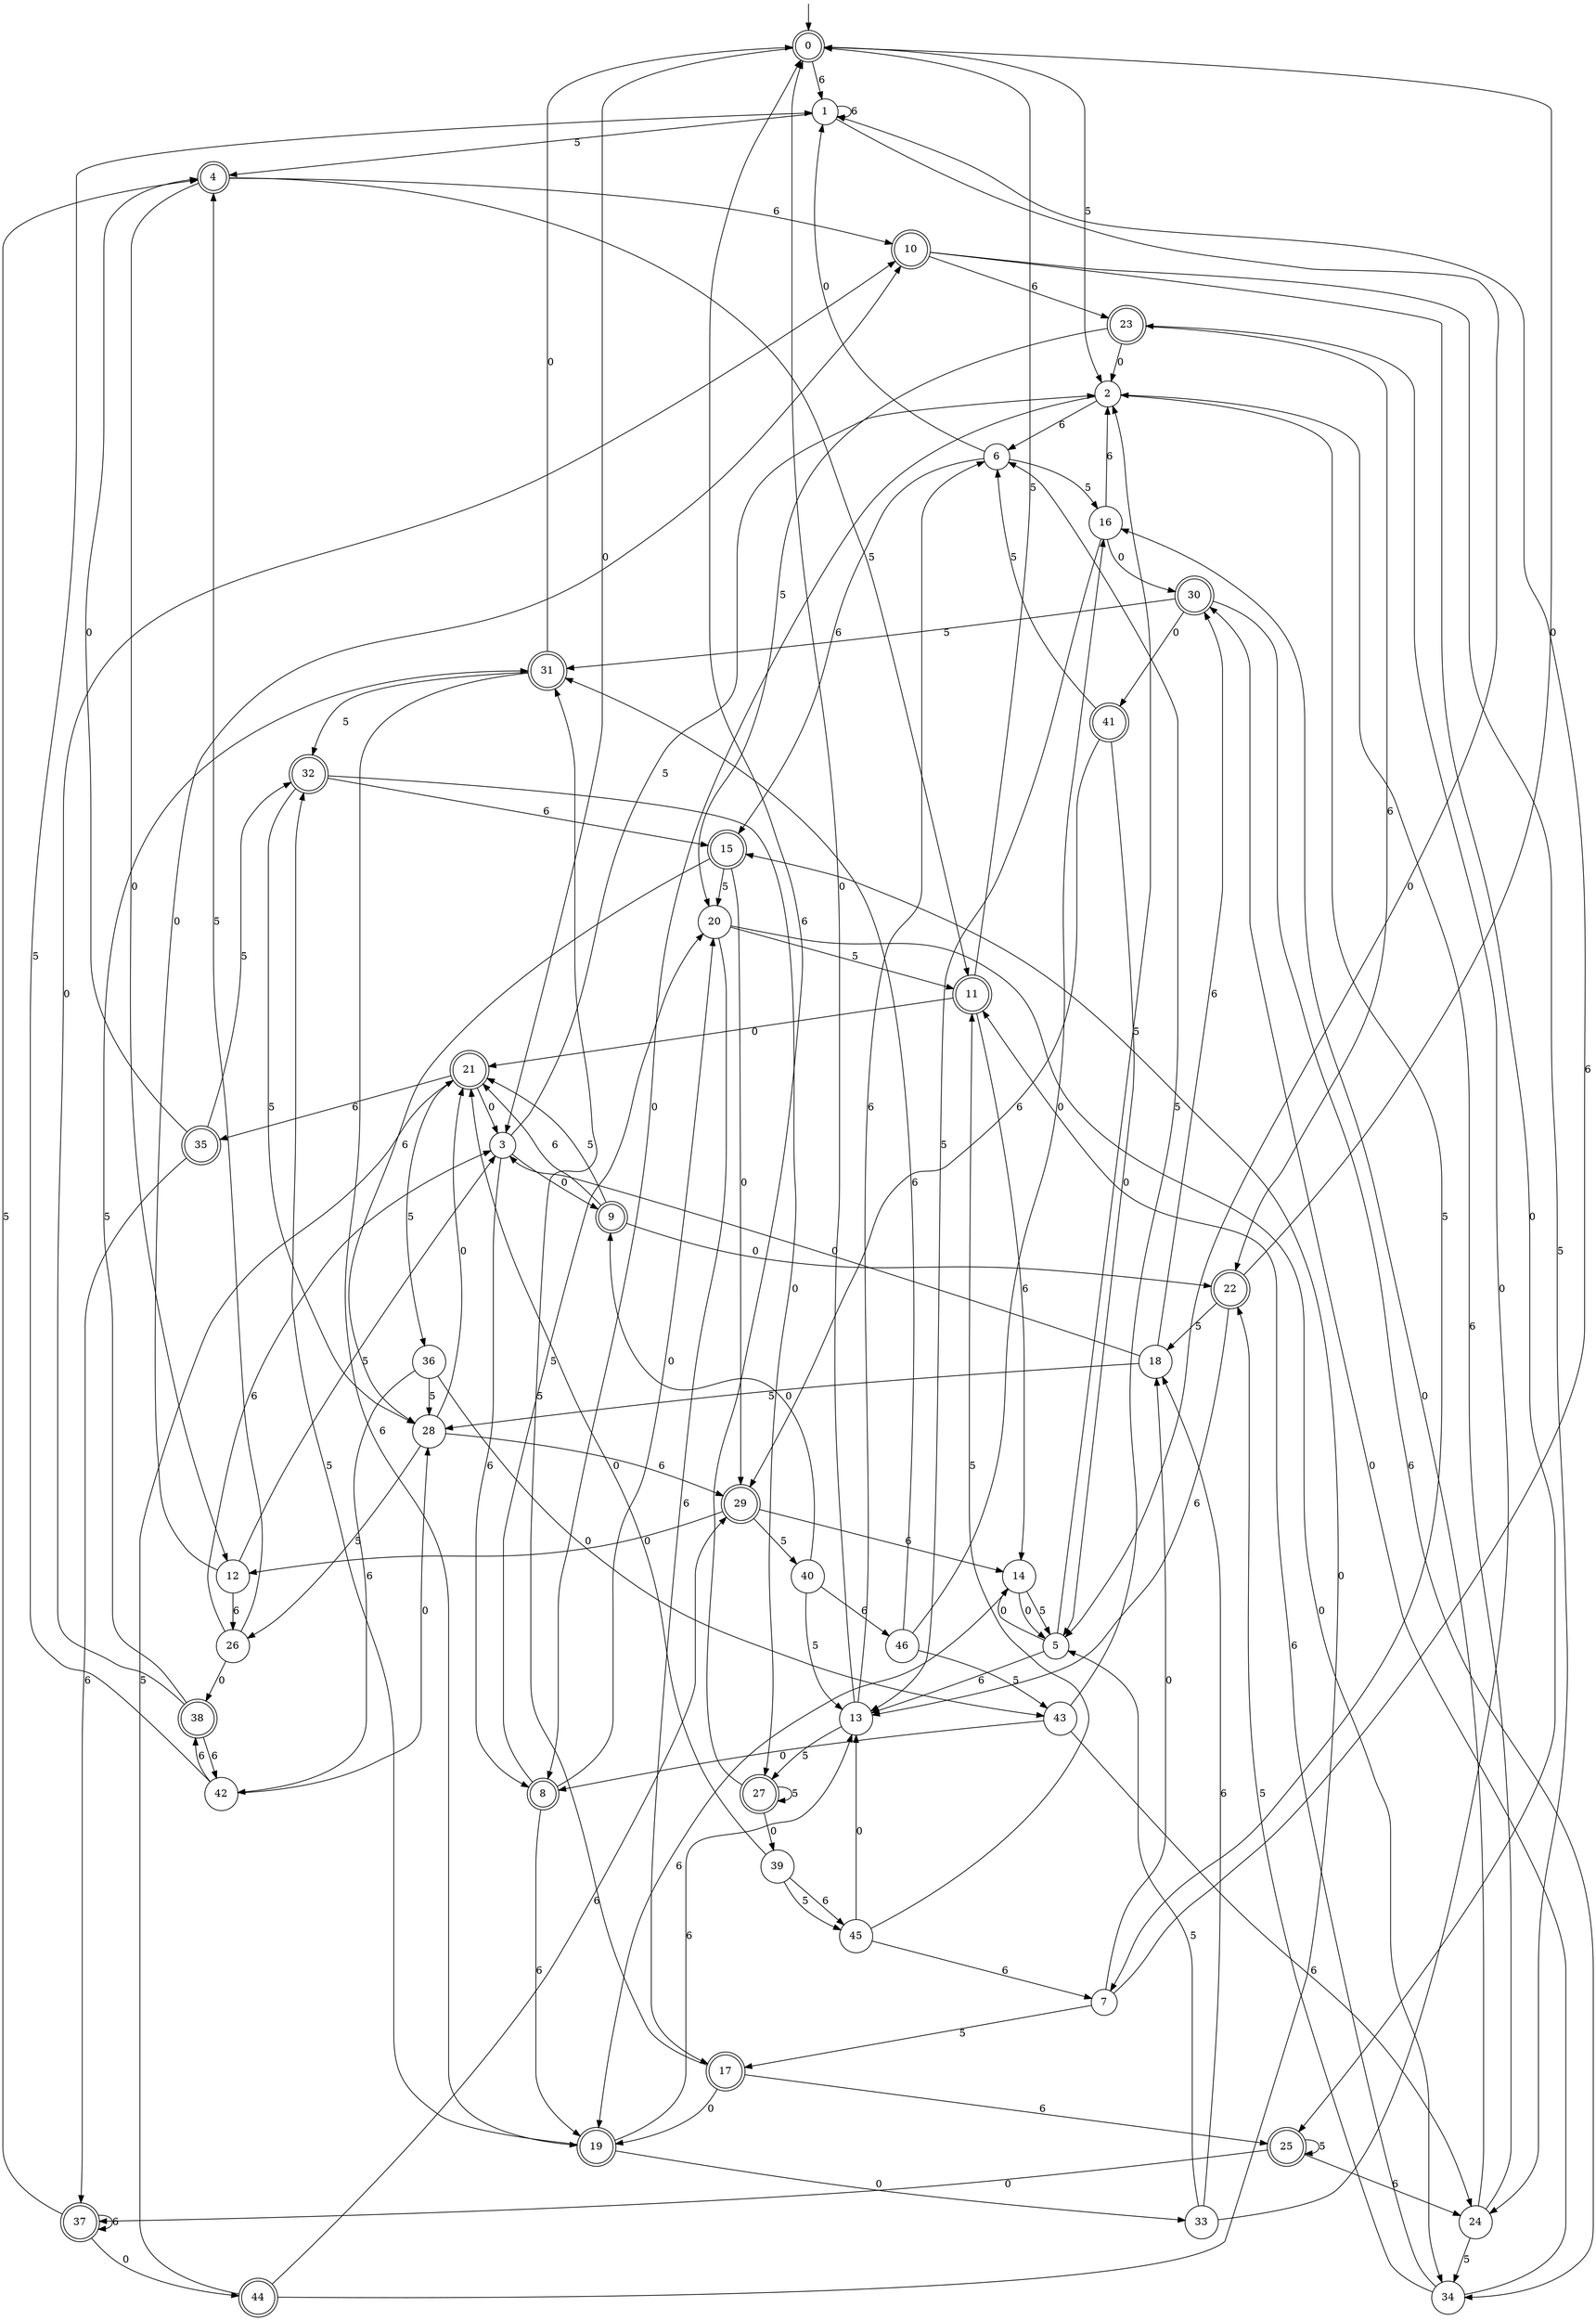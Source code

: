 digraph g {

	s0 [shape="doublecircle" label="0"];
	s1 [shape="circle" label="1"];
	s2 [shape="circle" label="2"];
	s3 [shape="circle" label="3"];
	s4 [shape="doublecircle" label="4"];
	s5 [shape="circle" label="5"];
	s6 [shape="circle" label="6"];
	s7 [shape="circle" label="7"];
	s8 [shape="doublecircle" label="8"];
	s9 [shape="doublecircle" label="9"];
	s10 [shape="doublecircle" label="10"];
	s11 [shape="doublecircle" label="11"];
	s12 [shape="circle" label="12"];
	s13 [shape="circle" label="13"];
	s14 [shape="circle" label="14"];
	s15 [shape="doublecircle" label="15"];
	s16 [shape="circle" label="16"];
	s17 [shape="doublecircle" label="17"];
	s18 [shape="circle" label="18"];
	s19 [shape="doublecircle" label="19"];
	s20 [shape="circle" label="20"];
	s21 [shape="doublecircle" label="21"];
	s22 [shape="doublecircle" label="22"];
	s23 [shape="doublecircle" label="23"];
	s24 [shape="circle" label="24"];
	s25 [shape="doublecircle" label="25"];
	s26 [shape="circle" label="26"];
	s27 [shape="doublecircle" label="27"];
	s28 [shape="circle" label="28"];
	s29 [shape="doublecircle" label="29"];
	s30 [shape="doublecircle" label="30"];
	s31 [shape="doublecircle" label="31"];
	s32 [shape="doublecircle" label="32"];
	s33 [shape="circle" label="33"];
	s34 [shape="circle" label="34"];
	s35 [shape="doublecircle" label="35"];
	s36 [shape="circle" label="36"];
	s37 [shape="doublecircle" label="37"];
	s38 [shape="doublecircle" label="38"];
	s39 [shape="circle" label="39"];
	s40 [shape="circle" label="40"];
	s41 [shape="doublecircle" label="41"];
	s42 [shape="circle" label="42"];
	s43 [shape="circle" label="43"];
	s44 [shape="doublecircle" label="44"];
	s45 [shape="circle" label="45"];
	s46 [shape="circle" label="46"];
	s0 -> s1 [label="6"];
	s0 -> s2 [label="5"];
	s0 -> s3 [label="0"];
	s1 -> s1 [label="6"];
	s1 -> s4 [label="5"];
	s1 -> s5 [label="0"];
	s2 -> s6 [label="6"];
	s2 -> s7 [label="5"];
	s2 -> s8 [label="0"];
	s3 -> s8 [label="6"];
	s3 -> s2 [label="5"];
	s3 -> s9 [label="0"];
	s4 -> s10 [label="6"];
	s4 -> s11 [label="5"];
	s4 -> s12 [label="0"];
	s5 -> s13 [label="6"];
	s5 -> s2 [label="5"];
	s5 -> s14 [label="0"];
	s6 -> s15 [label="6"];
	s6 -> s16 [label="5"];
	s6 -> s1 [label="0"];
	s7 -> s1 [label="6"];
	s7 -> s17 [label="5"];
	s7 -> s18 [label="0"];
	s8 -> s19 [label="6"];
	s8 -> s20 [label="5"];
	s8 -> s20 [label="0"];
	s9 -> s21 [label="6"];
	s9 -> s21 [label="5"];
	s9 -> s22 [label="0"];
	s10 -> s23 [label="6"];
	s10 -> s24 [label="5"];
	s10 -> s25 [label="0"];
	s11 -> s14 [label="6"];
	s11 -> s0 [label="5"];
	s11 -> s21 [label="0"];
	s12 -> s26 [label="6"];
	s12 -> s3 [label="5"];
	s12 -> s10 [label="0"];
	s13 -> s6 [label="6"];
	s13 -> s27 [label="5"];
	s13 -> s0 [label="0"];
	s14 -> s19 [label="6"];
	s14 -> s5 [label="5"];
	s14 -> s5 [label="0"];
	s15 -> s28 [label="6"];
	s15 -> s20 [label="5"];
	s15 -> s29 [label="0"];
	s16 -> s2 [label="6"];
	s16 -> s13 [label="5"];
	s16 -> s30 [label="0"];
	s17 -> s25 [label="6"];
	s17 -> s31 [label="5"];
	s17 -> s19 [label="0"];
	s18 -> s30 [label="6"];
	s18 -> s28 [label="5"];
	s18 -> s3 [label="0"];
	s19 -> s13 [label="6"];
	s19 -> s32 [label="5"];
	s19 -> s33 [label="0"];
	s20 -> s17 [label="6"];
	s20 -> s11 [label="5"];
	s20 -> s34 [label="0"];
	s21 -> s35 [label="6"];
	s21 -> s36 [label="5"];
	s21 -> s3 [label="0"];
	s22 -> s13 [label="6"];
	s22 -> s18 [label="5"];
	s22 -> s0 [label="0"];
	s23 -> s22 [label="6"];
	s23 -> s20 [label="5"];
	s23 -> s2 [label="0"];
	s24 -> s2 [label="6"];
	s24 -> s34 [label="5"];
	s24 -> s16 [label="0"];
	s25 -> s24 [label="6"];
	s25 -> s25 [label="5"];
	s25 -> s37 [label="0"];
	s26 -> s3 [label="6"];
	s26 -> s4 [label="5"];
	s26 -> s38 [label="0"];
	s27 -> s0 [label="6"];
	s27 -> s27 [label="5"];
	s27 -> s39 [label="0"];
	s28 -> s29 [label="6"];
	s28 -> s26 [label="5"];
	s28 -> s21 [label="0"];
	s29 -> s14 [label="6"];
	s29 -> s40 [label="5"];
	s29 -> s12 [label="0"];
	s30 -> s34 [label="6"];
	s30 -> s31 [label="5"];
	s30 -> s41 [label="0"];
	s31 -> s19 [label="6"];
	s31 -> s32 [label="5"];
	s31 -> s0 [label="0"];
	s32 -> s15 [label="6"];
	s32 -> s28 [label="5"];
	s32 -> s27 [label="0"];
	s33 -> s18 [label="6"];
	s33 -> s5 [label="5"];
	s33 -> s23 [label="0"];
	s34 -> s11 [label="6"];
	s34 -> s22 [label="5"];
	s34 -> s30 [label="0"];
	s35 -> s37 [label="6"];
	s35 -> s32 [label="5"];
	s35 -> s4 [label="0"];
	s36 -> s42 [label="6"];
	s36 -> s28 [label="5"];
	s36 -> s43 [label="0"];
	s37 -> s37 [label="6"];
	s37 -> s4 [label="5"];
	s37 -> s44 [label="0"];
	s38 -> s42 [label="6"];
	s38 -> s31 [label="5"];
	s38 -> s10 [label="0"];
	s39 -> s45 [label="6"];
	s39 -> s45 [label="5"];
	s39 -> s21 [label="0"];
	s40 -> s46 [label="6"];
	s40 -> s13 [label="5"];
	s40 -> s9 [label="0"];
	s41 -> s29 [label="6"];
	s41 -> s6 [label="5"];
	s41 -> s5 [label="0"];
	s42 -> s38 [label="6"];
	s42 -> s1 [label="5"];
	s42 -> s28 [label="0"];
	s43 -> s24 [label="6"];
	s43 -> s6 [label="5"];
	s43 -> s8 [label="0"];
	s44 -> s29 [label="6"];
	s44 -> s21 [label="5"];
	s44 -> s15 [label="0"];
	s45 -> s7 [label="6"];
	s45 -> s11 [label="5"];
	s45 -> s13 [label="0"];
	s46 -> s31 [label="6"];
	s46 -> s43 [label="5"];
	s46 -> s16 [label="0"];

__start0 [label="" shape="none" width="0" height="0"];
__start0 -> s0;

}
